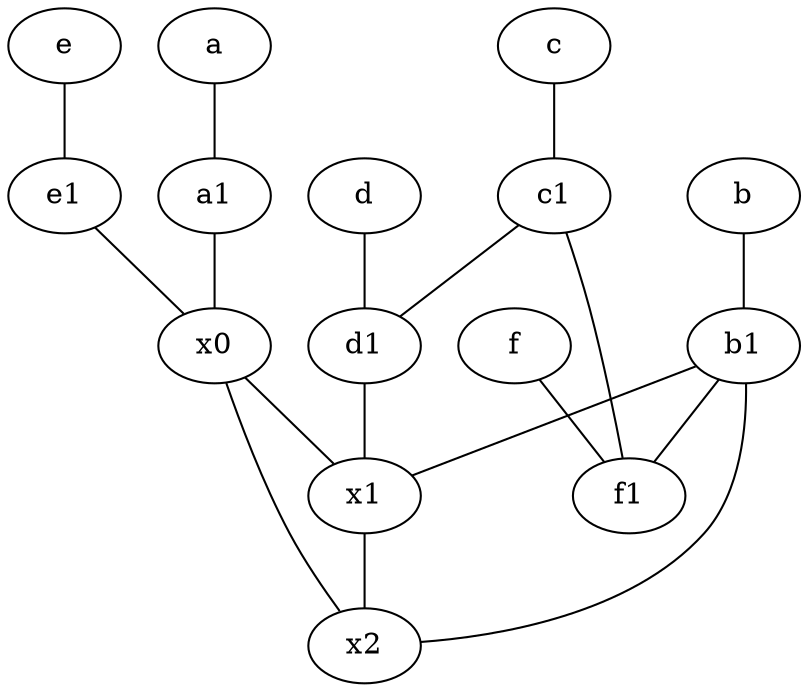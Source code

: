 graph {
	node [labelfontsize=50]
	d [labelfontsize=50 pos="2,5!"]
	a [labelfontsize=50 pos="8,2!"]
	e1 [labelfontsize=50 pos="7,7!"]
	f1 [labelfontsize=50 pos="3,8!"]
	f [labelfontsize=50 pos="3,9!"]
	x1 [labelfontsize=50]
	e [labelfontsize=50 pos="7,9!"]
	c1 [labelfontsize=50 pos="4.5,3!"]
	x0 [labelfontsize=50]
	b1 [labelfontsize=50 pos="9,4!"]
	c [labelfontsize=50 pos="4.5,2!"]
	a1 [labelfontsize=50 pos="8,3!"]
	b [labelfontsize=50 pos="10,4!"]
	d1 [labelfontsize=50 pos="3,5!"]
	x2 [labelfontsize=50]
	b1 -- x1
	f -- f1
	b -- b1
	a1 -- x0
	e1 -- x0
	c1 -- f1
	c1 -- d1
	b1 -- x2
	a -- a1
	b1 -- f1
	x0 -- x2
	d -- d1
	d1 -- x1
	e -- e1
	c -- c1
	x1 -- x2
	x0 -- x1
}
